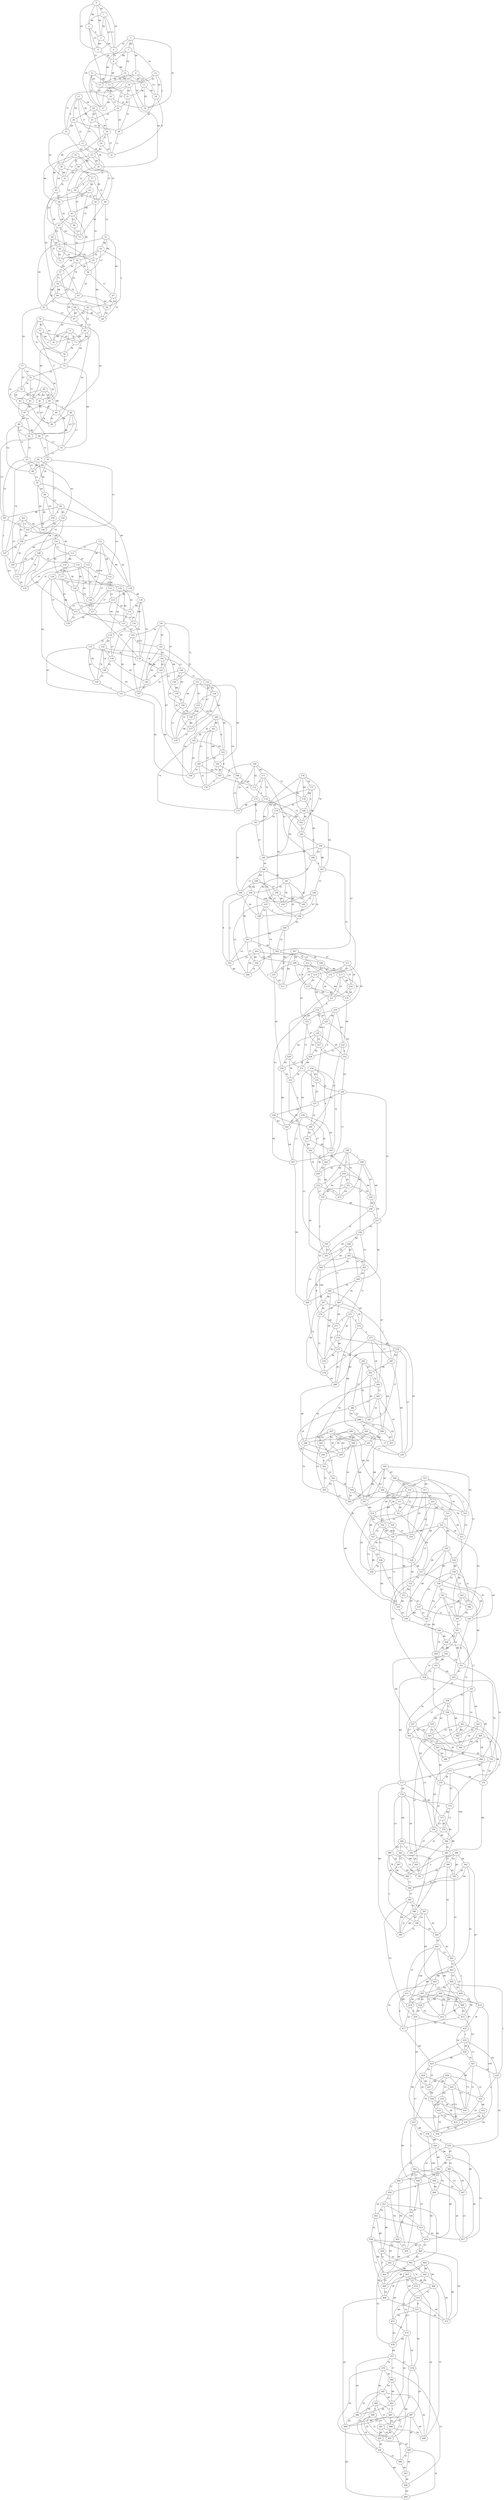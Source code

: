 graph abstract {
  0 [label="0"];
  1 [label="1"];
  2 [label="2"];
  3 [label="3"];
  4 [label="4"];
  5 [label="5"];
  6 [label="6"];
  7 [label="7"];
  8 [label="8"];
  9 [label="9"];
  10 [label="10"];
  11 [label="11"];
  12 [label="12"];
  13 [label="13"];
  14 [label="14"];
  15 [label="15"];
  16 [label="16"];
  17 [label="17"];
  18 [label="18"];
  19 [label="19"];
  20 [label="20"];
  21 [label="21"];
  22 [label="22"];
  23 [label="23"];
  24 [label="24"];
  25 [label="25"];
  26 [label="26"];
  27 [label="27"];
  28 [label="28"];
  29 [label="29"];
  30 [label="30"];
  31 [label="31"];
  32 [label="32"];
  33 [label="33"];
  34 [label="34"];
  35 [label="35"];
  36 [label="36"];
  37 [label="37"];
  38 [label="38"];
  39 [label="39"];
  40 [label="40"];
  41 [label="41"];
  42 [label="42"];
  43 [label="43"];
  44 [label="44"];
  45 [label="45"];
  46 [label="46"];
  47 [label="47"];
  48 [label="48"];
  49 [label="49"];
  50 [label="50"];
  51 [label="51"];
  52 [label="52"];
  53 [label="53"];
  54 [label="54"];
  55 [label="55"];
  56 [label="56"];
  57 [label="57"];
  58 [label="58"];
  59 [label="59"];
  60 [label="60"];
  61 [label="61"];
  62 [label="62"];
  63 [label="63"];
  64 [label="64"];
  65 [label="65"];
  66 [label="66"];
  67 [label="67"];
  68 [label="68"];
  69 [label="69"];
  70 [label="70"];
  71 [label="71"];
  72 [label="72"];
  73 [label="73"];
  74 [label="74"];
  75 [label="75"];
  76 [label="76"];
  77 [label="77"];
  78 [label="78"];
  79 [label="79"];
  80 [label="80"];
  81 [label="81"];
  82 [label="82"];
  83 [label="83"];
  84 [label="84"];
  85 [label="85"];
  86 [label="86"];
  87 [label="87"];
  88 [label="88"];
  89 [label="89"];
  90 [label="90"];
  91 [label="91"];
  92 [label="92"];
  93 [label="93"];
  94 [label="94"];
  95 [label="95"];
  96 [label="96"];
  97 [label="97"];
  98 [label="98"];
  99 [label="99"];
  100 [label="100"];
  101 [label="101"];
  102 [label="102"];
  103 [label="103"];
  104 [label="104"];
  105 [label="105"];
  106 [label="106"];
  107 [label="107"];
  108 [label="108"];
  109 [label="109"];
  110 [label="110"];
  111 [label="111"];
  112 [label="112"];
  113 [label="113"];
  114 [label="114"];
  115 [label="115"];
  116 [label="116"];
  117 [label="117"];
  118 [label="118"];
  119 [label="119"];
  120 [label="120"];
  121 [label="121"];
  122 [label="122"];
  123 [label="123"];
  124 [label="124"];
  125 [label="125"];
  126 [label="126"];
  127 [label="127"];
  128 [label="128"];
  129 [label="129"];
  130 [label="130"];
  131 [label="131"];
  132 [label="132"];
  133 [label="133"];
  134 [label="134"];
  135 [label="135"];
  136 [label="136"];
  137 [label="137"];
  138 [label="138"];
  139 [label="139"];
  140 [label="140"];
  141 [label="141"];
  142 [label="142"];
  143 [label="143"];
  144 [label="144"];
  145 [label="145"];
  146 [label="146"];
  147 [label="147"];
  148 [label="148"];
  149 [label="149"];
  150 [label="150"];
  151 [label="151"];
  152 [label="152"];
  153 [label="153"];
  154 [label="154"];
  155 [label="155"];
  156 [label="156"];
  157 [label="157"];
  158 [label="158"];
  159 [label="159"];
  160 [label="160"];
  161 [label="161"];
  162 [label="162"];
  163 [label="163"];
  164 [label="164"];
  165 [label="165"];
  166 [label="166"];
  167 [label="167"];
  168 [label="168"];
  169 [label="169"];
  170 [label="170"];
  171 [label="171"];
  172 [label="172"];
  173 [label="173"];
  174 [label="174"];
  175 [label="175"];
  176 [label="176"];
  177 [label="177"];
  178 [label="178"];
  179 [label="179"];
  180 [label="180"];
  181 [label="181"];
  182 [label="182"];
  183 [label="183"];
  184 [label="184"];
  185 [label="185"];
  186 [label="186"];
  187 [label="187"];
  188 [label="188"];
  189 [label="189"];
  190 [label="190"];
  191 [label="191"];
  192 [label="192"];
  193 [label="193"];
  194 [label="194"];
  195 [label="195"];
  196 [label="196"];
  197 [label="197"];
  198 [label="198"];
  199 [label="199"];
  200 [label="200"];
  201 [label="201"];
  202 [label="202"];
  203 [label="203"];
  204 [label="204"];
  205 [label="205"];
  206 [label="206"];
  207 [label="207"];
  208 [label="208"];
  209 [label="209"];
  210 [label="210"];
  211 [label="211"];
  212 [label="212"];
  213 [label="213"];
  214 [label="214"];
  215 [label="215"];
  216 [label="216"];
  217 [label="217"];
  218 [label="218"];
  219 [label="219"];
  220 [label="220"];
  221 [label="221"];
  222 [label="222"];
  223 [label="223"];
  224 [label="224"];
  225 [label="225"];
  226 [label="226"];
  227 [label="227"];
  228 [label="228"];
  229 [label="229"];
  230 [label="230"];
  231 [label="231"];
  232 [label="232"];
  233 [label="233"];
  234 [label="234"];
  235 [label="235"];
  236 [label="236"];
  237 [label="237"];
  238 [label="238"];
  239 [label="239"];
  240 [label="240"];
  241 [label="241"];
  242 [label="242"];
  243 [label="243"];
  244 [label="244"];
  245 [label="245"];
  246 [label="246"];
  247 [label="247"];
  248 [label="248"];
  249 [label="249"];
  250 [label="250"];
  251 [label="251"];
  252 [label="252"];
  253 [label="253"];
  254 [label="254"];
  255 [label="255"];
  256 [label="256"];
  257 [label="257"];
  258 [label="258"];
  259 [label="259"];
  260 [label="260"];
  261 [label="261"];
  262 [label="262"];
  263 [label="263"];
  264 [label="264"];
  265 [label="265"];
  266 [label="266"];
  267 [label="267"];
  268 [label="268"];
  269 [label="269"];
  270 [label="270"];
  271 [label="271"];
  272 [label="272"];
  273 [label="273"];
  274 [label="274"];
  275 [label="275"];
  276 [label="276"];
  277 [label="277"];
  278 [label="278"];
  279 [label="279"];
  280 [label="280"];
  281 [label="281"];
  282 [label="282"];
  283 [label="283"];
  284 [label="284"];
  285 [label="285"];
  286 [label="286"];
  287 [label="287"];
  288 [label="288"];
  289 [label="289"];
  290 [label="290"];
  291 [label="291"];
  292 [label="292"];
  293 [label="293"];
  294 [label="294"];
  295 [label="295"];
  296 [label="296"];
  297 [label="297"];
  298 [label="298"];
  299 [label="299"];
  300 [label="300"];
  301 [label="301"];
  302 [label="302"];
  303 [label="303"];
  304 [label="304"];
  305 [label="305"];
  306 [label="306"];
  307 [label="307"];
  308 [label="308"];
  309 [label="309"];
  310 [label="310"];
  311 [label="311"];
  312 [label="312"];
  313 [label="313"];
  314 [label="314"];
  315 [label="315"];
  316 [label="316"];
  317 [label="317"];
  318 [label="318"];
  319 [label="319"];
  320 [label="320"];
  321 [label="321"];
  322 [label="322"];
  323 [label="323"];
  324 [label="324"];
  325 [label="325"];
  326 [label="326"];
  327 [label="327"];
  328 [label="328"];
  329 [label="329"];
  330 [label="330"];
  331 [label="331"];
  332 [label="332"];
  333 [label="333"];
  334 [label="334"];
  335 [label="335"];
  336 [label="336"];
  337 [label="337"];
  338 [label="338"];
  339 [label="339"];
  340 [label="340"];
  341 [label="341"];
  342 [label="342"];
  343 [label="343"];
  344 [label="344"];
  345 [label="345"];
  346 [label="346"];
  347 [label="347"];
  348 [label="348"];
  349 [label="349"];
  350 [label="350"];
  351 [label="351"];
  352 [label="352"];
  353 [label="353"];
  354 [label="354"];
  355 [label="355"];
  356 [label="356"];
  357 [label="357"];
  358 [label="358"];
  359 [label="359"];
  360 [label="360"];
  361 [label="361"];
  362 [label="362"];
  363 [label="363"];
  364 [label="364"];
  365 [label="365"];
  366 [label="366"];
  367 [label="367"];
  368 [label="368"];
  369 [label="369"];
  370 [label="370"];
  371 [label="371"];
  372 [label="372"];
  373 [label="373"];
  374 [label="374"];
  375 [label="375"];
  376 [label="376"];
  377 [label="377"];
  378 [label="378"];
  379 [label="379"];
  380 [label="380"];
  381 [label="381"];
  382 [label="382"];
  383 [label="383"];
  384 [label="384"];
  385 [label="385"];
  386 [label="386"];
  387 [label="387"];
  388 [label="388"];
  389 [label="389"];
  390 [label="390"];
  391 [label="391"];
  392 [label="392"];
  393 [label="393"];
  394 [label="394"];
  395 [label="395"];
  396 [label="396"];
  397 [label="397"];
  398 [label="398"];
  399 [label="399"];
  400 [label="400"];
  401 [label="401"];
  402 [label="402"];
  403 [label="403"];
  404 [label="404"];
  405 [label="405"];
  406 [label="406"];
  407 [label="407"];
  408 [label="408"];
  409 [label="409"];
  410 [label="410"];
  411 [label="411"];
  412 [label="412"];
  413 [label="413"];
  414 [label="414"];
  415 [label="415"];
  416 [label="416"];
  417 [label="417"];
  418 [label="418"];
  419 [label="419"];
  420 [label="420"];
  421 [label="421"];
  422 [label="422"];
  423 [label="423"];
  424 [label="424"];
  425 [label="425"];
  426 [label="426"];
  427 [label="427"];
  428 [label="428"];
  429 [label="429"];
  430 [label="430"];
  431 [label="431"];
  432 [label="432"];
  433 [label="433"];
  434 [label="434"];
  435 [label="435"];
  436 [label="436"];
  437 [label="437"];
  438 [label="438"];
  439 [label="439"];
  440 [label="440"];
  441 [label="441"];
  442 [label="442"];
  443 [label="443"];
  444 [label="444"];
  445 [label="445"];
  446 [label="446"];
  447 [label="447"];
  448 [label="448"];
  449 [label="449"];
  450 [label="450"];
  451 [label="451"];
  452 [label="452"];
  453 [label="453"];
  454 [label="454"];
  455 [label="455"];
  456 [label="456"];
  457 [label="457"];
  458 [label="458"];
  459 [label="459"];
  460 [label="460"];
  461 [label="461"];
  462 [label="462"];
  463 [label="463"];
  464 [label="464"];
  465 [label="465"];
  466 [label="466"];
  467 [label="467"];
  468 [label="468"];
  469 [label="469"];
  470 [label="470"];
  471 [label="471"];
  472 [label="472"];
  473 [label="473"];
  474 [label="474"];
  475 [label="475"];
  476 [label="476"];
  477 [label="477"];
  478 [label="478"];
  479 [label="479"];
  480 [label="480"];
  481 [label="481"];
  482 [label="482"];
  483 [label="483"];
  484 [label="484"];
  485 [label="485"];
  486 [label="486"];
  487 [label="487"];
  488 [label="488"];
  489 [label="489"];
  490 [label="490"];
  491 [label="491"];
  492 [label="492"];
  493 [label="493"];
  494 [label="494"];
  495 [label="495"];
  496 [label="496"];
  497 [label="497"];
  498 [label="498"];
  499 [label="499"];
  0 -- 4 [label="29"];
  0 -- 1 [label="65"];
  0 -- 2 [label="88"];
  0 -- 6 [label="20"];
  0 -- 3 [label="64"];
  1 -- 2 [label="46"];
  1 -- 3 [label="82"];
  1 -- 4 [label="22"];
  1 -- 6 [label="11"];
  2 -- 14 [label="33"];
  2 -- 3 [label="4"];
  2 -- 4 [label="33"];
  3 -- 4 [label="99"];
  3 -- 6 [label="46"];
  4 -- 8 [label="29"];
  5 -- 6 [label="10"];
  5 -- 17 [label="59"];
  5 -- 7 [label="84"];
  5 -- 9 [label="56"];
  5 -- 19 [label="76"];
  6 -- 8 [label="53"];
  7 -- 14 [label="48"];
  7 -- 15 [label="24"];
  7 -- 8 [label="89"];
  7 -- 10 [label="92"];
  8 -- 10 [label="80"];
  8 -- 12 [label="96"];
  9 -- 18 [label="53"];
  9 -- 17 [label="45"];
  9 -- 14 [label="64"];
  9 -- 13 [label="33"];
  10 -- 13 [label="89"];
  10 -- 14 [label="68"];
  10 -- 12 [label="39"];
  11 -- 12 [label="66"];
  11 -- 16 [label="1"];
  11 -- 19 [label="91"];
  11 -- 17 [label="79"];
  11 -- 14 [label="20"];
  12 -- 21 [label="73"];
  12 -- 16 [label="82"];
  13 -- 19 [label="93"];
  13 -- 18 [label="85"];
  13 -- 21 [label="38"];
  15 -- 19 [label="2"];
  15 -- 20 [label="61"];
  15 -- 18 [label="50"];
  15 -- 17 [label="64"];
  16 -- 22 [label="57"];
  16 -- 17 [label="28"];
  16 -- 19 [label="23"];
  18 -- 28 [label="44"];
  18 -- 32 [label="8"];
  20 -- 22 [label="67"];
  20 -- 21 [label="62"];
  20 -- 34 [label="42"];
  20 -- 31 [label="73"];
  21 -- 28 [label="51"];
  21 -- 22 [label="47"];
  22 -- 25 [label="22"];
  22 -- 28 [label="38"];
  23 -- 31 [label="8"];
  23 -- 30 [label="17"];
  23 -- 24 [label="34"];
  23 -- 25 [label="42"];
  23 -- 26 [label="58"];
  24 -- 30 [label="6"];
  24 -- 25 [label="29"];
  24 -- 29 [label="77"];
  24 -- 26 [label="90"];
  25 -- 27 [label="53"];
  25 -- 29 [label="39"];
  26 -- 27 [label="22"];
  26 -- 31 [label="28"];
  26 -- 28 [label="73"];
  27 -- 32 [label="81"];
  27 -- 39 [label="96"];
  27 -- 34 [label="26"];
  28 -- 32 [label="13"];
  29 -- 32 [label="57"];
  29 -- 39 [label="13"];
  29 -- 30 [label="2"];
  30 -- 32 [label="24"];
  30 -- 33 [label="81"];
  31 -- 34 [label="62"];
  31 -- 41 [label="42"];
  33 -- 34 [label="94"];
  33 -- 36 [label="88"];
  33 -- 41 [label="53"];
  33 -- 38 [label="19"];
  34 -- 38 [label="25"];
  35 -- 44 [label="37"];
  35 -- 36 [label="9"];
  35 -- 46 [label="96"];
  35 -- 43 [label="86"];
  35 -- 40 [label="37"];
  36 -- 41 [label="89"];
  36 -- 45 [label="18"];
  36 -- 37 [label="16"];
  37 -- 42 [label="40"];
  37 -- 38 [label="4"];
  37 -- 40 [label="23"];
  37 -- 48 [label="97"];
  38 -- 60 [label="95"];
  38 -- 40 [label="41"];
  39 -- 43 [label="34"];
  39 -- 41 [label="98"];
  39 -- 44 [label="85"];
  40 -- 53 [label="72"];
  40 -- 51 [label="30"];
  41 -- 43 [label="52"];
  42 -- 46 [label="83"];
  42 -- 50 [label="28"];
  42 -- 44 [label="27"];
  42 -- 51 [label="33"];
  43 -- 47 [label="25"];
  43 -- 46 [label="87"];
  44 -- 55 [label="52"];
  44 -- 45 [label="48"];
  45 -- 47 [label="5"];
  45 -- 52 [label="38"];
  45 -- 48 [label="93"];
  46 -- 48 [label="62"];
  46 -- 51 [label="58"];
  47 -- 49 [label="52"];
  47 -- 52 [label="13"];
  47 -- 51 [label="62"];
  48 -- 51 [label="14"];
  48 -- 52 [label="78"];
  49 -- 58 [label="56"];
  49 -- 50 [label="89"];
  49 -- 52 [label="31"];
  49 -- 61 [label="50"];
  50 -- 52 [label="63"];
  50 -- 56 [label="10"];
  50 -- 55 [label="31"];
  53 -- 63 [label="65"];
  53 -- 62 [label="49"];
  53 -- 54 [label="88"];
  53 -- 55 [label="84"];
  54 -- 64 [label="5"];
  54 -- 56 [label="22"];
  54 -- 57 [label="64"];
  54 -- 58 [label="13"];
  55 -- 59 [label="74"];
  55 -- 68 [label="90"];
  56 -- 58 [label="99"];
  56 -- 60 [label="23"];
  56 -- 57 [label="56"];
  57 -- 65 [label="58"];
  57 -- 59 [label="77"];
  57 -- 66 [label="24"];
  58 -- 61 [label="18"];
  58 -- 63 [label="57"];
  59 -- 60 [label="88"];
  59 -- 62 [label="92"];
  59 -- 61 [label="70"];
  60 -- 62 [label="13"];
  60 -- 64 [label="5"];
  61 -- 64 [label="49"];
  61 -- 67 [label="99"];
  62 -- 77 [label="20"];
  62 -- 67 [label="57"];
  63 -- 68 [label="23"];
  63 -- 64 [label="16"];
  63 -- 65 [label="92"];
  64 -- 68 [label="50"];
  65 -- 69 [label="31"];
  65 -- 67 [label="63"];
  65 -- 68 [label="17"];
  66 -- 68 [label="90"];
  66 -- 67 [label="85"];
  66 -- 73 [label="75"];
  66 -- 76 [label="43"];
  67 -- 69 [label="50"];
  69 -- 88 [label="54"];
  69 -- 73 [label="84"];
  69 -- 76 [label="90"];
  70 -- 71 [label="91"];
  70 -- 84 [label="29"];
  70 -- 74 [label="4"];
  70 -- 75 [label="76"];
  70 -- 76 [label="65"];
  71 -- 73 [label="45"];
  71 -- 85 [label="17"];
  71 -- 74 [label="4"];
  71 -- 76 [label="48"];
  72 -- 75 [label="92"];
  72 -- 76 [label="90"];
  72 -- 82 [label="64"];
  72 -- 73 [label="8"];
  72 -- 74 [label="21"];
  73 -- 74 [label="76"];
  74 -- 75 [label="17"];
  75 -- 78 [label="32"];
  75 -- 91 [label="84"];
  77 -- 81 [label="56"];
  77 -- 79 [label="67"];
  77 -- 87 [label="32"];
  77 -- 78 [label="79"];
  78 -- 82 [label="77"];
  78 -- 79 [label="78"];
  78 -- 81 [label="42"];
  79 -- 82 [label="28"];
  79 -- 83 [label="7"];
  79 -- 81 [label="74"];
  80 -- 85 [label="48"];
  80 -- 83 [label="40"];
  80 -- 82 [label="55"];
  80 -- 81 [label="65"];
  80 -- 84 [label="88"];
  81 -- 88 [label="67"];
  82 -- 87 [label="58"];
  83 -- 88 [label="55"];
  83 -- 92 [label="51"];
  83 -- 84 [label="67"];
  84 -- 91 [label="50"];
  84 -- 88 [label="81"];
  85 -- 92 [label="34"];
  85 -- 87 [label="61"];
  85 -- 86 [label="5"];
  86 -- 91 [label="17"];
  86 -- 88 [label="94"];
  86 -- 90 [label="77"];
  86 -- 92 [label="43"];
  87 -- 95 [label="27"];
  87 -- 89 [label="89"];
  89 -- 90 [label="46"];
  89 -- 96 [label="52"];
  89 -- 93 [label="12"];
  89 -- 92 [label="15"];
  90 -- 91 [label="13"];
  90 -- 101 [label="75"];
  90 -- 95 [label="8"];
  91 -- 94 [label="77"];
  92 -- 93 [label="55"];
  93 -- 102 [label="43"];
  93 -- 96 [label="15"];
  93 -- 101 [label="53"];
  94 -- 96 [label="87"];
  94 -- 98 [label="94"];
  94 -- 107 [label="79"];
  94 -- 100 [label="71"];
  95 -- 97 [label="18"];
  95 -- 96 [label="42"];
  95 -- 104 [label="12"];
  96 -- 97 [label="13"];
  97 -- 98 [label="83"];
  97 -- 118 [label="99"];
  97 -- 104 [label="80"];
  98 -- 100 [label="83"];
  98 -- 104 [label="28"];
  98 -- 99 [label="23"];
  99 -- 100 [label="4"];
  99 -- 102 [label="85"];
  99 -- 101 [label="96"];
  99 -- 121 [label="14"];
  100 -- 108 [label="54"];
  100 -- 105 [label="54"];
  101 -- 107 [label="2"];
  101 -- 105 [label="52"];
  102 -- 111 [label="66"];
  102 -- 106 [label="57"];
  102 -- 104 [label="81"];
  103 -- 104 [label="65"];
  103 -- 114 [label="49"];
  103 -- 105 [label="73"];
  103 -- 106 [label="42"];
  103 -- 109 [label="13"];
  105 -- 106 [label="96"];
  105 -- 110 [label="68"];
  106 -- 109 [label="38"];
  106 -- 107 [label="80"];
  107 -- 116 [label="63"];
  107 -- 109 [label="1"];
  108 -- 111 [label="79"];
  108 -- 116 [label="3"];
  108 -- 119 [label="19"];
  108 -- 109 [label="59"];
  109 -- 111 [label="77"];
  110 -- 118 [label="60"];
  110 -- 111 [label="42"];
  110 -- 117 [label="91"];
  110 -- 113 [label="11"];
  111 -- 116 [label="91"];
  112 -- 121 [label="28"];
  112 -- 126 [label="74"];
  112 -- 115 [label="96"];
  112 -- 118 [label="44"];
  112 -- 113 [label="37"];
  113 -- 125 [label="93"];
  113 -- 115 [label="97"];
  113 -- 114 [label="88"];
  114 -- 117 [label="81"];
  114 -- 116 [label="91"];
  114 -- 120 [label="38"];
  115 -- 126 [label="31"];
  115 -- 116 [label="47"];
  115 -- 121 [label="100"];
  117 -- 129 [label="96"];
  117 -- 118 [label="78"];
  117 -- 120 [label="61"];
  118 -- 123 [label="29"];
  119 -- 120 [label="86"];
  119 -- 127 [label="61"];
  119 -- 128 [label="68"];
  119 -- 124 [label="95"];
  120 -- 133 [label="11"];
  120 -- 126 [label="70"];
  121 -- 122 [label="56"];
  121 -- 126 [label="37"];
  122 -- 129 [label="10"];
  122 -- 127 [label="37"];
  122 -- 123 [label="21"];
  122 -- 133 [label="62"];
  123 -- 125 [label="59"];
  123 -- 133 [label="94"];
  123 -- 131 [label="42"];
  124 -- 128 [label="94"];
  124 -- 129 [label="97"];
  124 -- 125 [label="25"];
  124 -- 140 [label="62"];
  125 -- 129 [label="53"];
  125 -- 132 [label="9"];
  126 -- 127 [label="11"];
  127 -- 129 [label="50"];
  127 -- 139 [label="50"];
  128 -- 131 [label="41"];
  128 -- 130 [label="46"];
  128 -- 134 [label="28"];
  130 -- 139 [label="74"];
  130 -- 131 [label="84"];
  130 -- 132 [label="84"];
  130 -- 136 [label="24"];
  131 -- 132 [label="19"];
  131 -- 133 [label="5"];
  132 -- 134 [label="21"];
  132 -- 139 [label="71"];
  133 -- 142 [label="67"];
  134 -- 136 [label="27"];
  134 -- 137 [label="52"];
  134 -- 135 [label="65"];
  135 -- 140 [label="74"];
  135 -- 136 [label="71"];
  135 -- 149 [label="48"];
  135 -- 138 [label="14"];
  136 -- 146 [label="45"];
  136 -- 138 [label="91"];
  137 -- 139 [label="78"];
  137 -- 138 [label="54"];
  137 -- 151 [label="67"];
  137 -- 140 [label="43"];
  138 -- 140 [label="13"];
  138 -- 147 [label="59"];
  139 -- 145 [label="86"];
  140 -- 151 [label="1"];
  141 -- 142 [label="34"];
  141 -- 147 [label="18"];
  141 -- 145 [label="37"];
  141 -- 149 [label="71"];
  141 -- 143 [label="97"];
  142 -- 143 [label="81"];
  142 -- 147 [label="66"];
  142 -- 151 [label="58"];
  143 -- 146 [label="90"];
  143 -- 152 [label="73"];
  143 -- 144 [label="54"];
  144 -- 145 [label="92"];
  144 -- 146 [label="60"];
  144 -- 148 [label="23"];
  144 -- 150 [label="23"];
  145 -- 159 [label="87"];
  145 -- 146 [label="86"];
  146 -- 147 [label="47"];
  147 -- 166 [label="60"];
  148 -- 151 [label="25"];
  148 -- 150 [label="62"];
  148 -- 152 [label="71"];
  148 -- 149 [label="61"];
  149 -- 150 [label="88"];
  149 -- 158 [label="67"];
  150 -- 158 [label="42"];
  150 -- 156 [label="18"];
  151 -- 166 [label="62"];
  152 -- 157 [label="95"];
  152 -- 156 [label="47"];
  152 -- 154 [label="93"];
  153 -- 164 [label="49"];
  153 -- 154 [label="32"];
  153 -- 158 [label="64"];
  153 -- 159 [label="18"];
  153 -- 155 [label="47"];
  154 -- 163 [label="92"];
  154 -- 155 [label="5"];
  154 -- 157 [label="59"];
  155 -- 160 [label="35"];
  155 -- 156 [label="100"];
  155 -- 157 [label="11"];
  156 -- 159 [label="88"];
  156 -- 157 [label="86"];
  157 -- 159 [label="57"];
  158 -- 159 [label="13"];
  158 -- 170 [label="16"];
  160 -- 162 [label="42"];
  160 -- 163 [label="8"];
  160 -- 168 [label="18"];
  160 -- 161 [label="80"];
  161 -- 165 [label="53"];
  161 -- 162 [label="38"];
  161 -- 164 [label="100"];
  161 -- 170 [label="37"];
  162 -- 166 [label="32"];
  162 -- 175 [label="74"];
  162 -- 163 [label="42"];
  163 -- 167 [label="8"];
  163 -- 165 [label="61"];
  164 -- 168 [label="2"];
  164 -- 167 [label="40"];
  164 -- 166 [label="35"];
  165 -- 167 [label="26"];
  165 -- 170 [label="32"];
  165 -- 166 [label="74"];
  167 -- 170 [label="5"];
  167 -- 172 [label="25"];
  168 -- 172 [label="20"];
  168 -- 175 [label="15"];
  168 -- 173 [label="34"];
  169 -- 172 [label="42"];
  169 -- 171 [label="66"];
  169 -- 178 [label="73"];
  169 -- 175 [label="18"];
  169 -- 170 [label="59"];
  171 -- 172 [label="2"];
  171 -- 174 [label="75"];
  171 -- 173 [label="5"];
  171 -- 186 [label="43"];
  172 -- 174 [label="9"];
  173 -- 175 [label="68"];
  173 -- 182 [label="33"];
  173 -- 181 [label="3"];
  174 -- 183 [label="17"];
  174 -- 175 [label="40"];
  174 -- 179 [label="64"];
  176 -- 178 [label="94"];
  176 -- 180 [label="49"];
  176 -- 185 [label="69"];
  176 -- 182 [label="78"];
  176 -- 177 [label="59"];
  177 -- 178 [label="89"];
  177 -- 180 [label="4"];
  177 -- 183 [label="96"];
  177 -- 181 [label="94"];
  178 -- 186 [label="81"];
  178 -- 179 [label="10"];
  179 -- 181 [label="10"];
  179 -- 182 [label="48"];
  179 -- 190 [label="82"];
  180 -- 185 [label="50"];
  180 -- 187 [label="50"];
  180 -- 182 [label="82"];
  181 -- 185 [label="47"];
  181 -- 196 [label="94"];
  182 -- 183 [label="12"];
  183 -- 184 [label="71"];
  183 -- 193 [label="77"];
  184 -- 202 [label="67"];
  184 -- 185 [label="91"];
  184 -- 186 [label="24"];
  184 -- 187 [label="88"];
  185 -- 188 [label="30"];
  186 -- 187 [label="9"];
  186 -- 198 [label="62"];
  187 -- 192 [label="22"];
  187 -- 216 [label="70"];
  188 -- 193 [label="21"];
  188 -- 189 [label="60"];
  188 -- 191 [label="65"];
  188 -- 196 [label="11"];
  189 -- 190 [label="47"];
  189 -- 196 [label="49"];
  189 -- 199 [label="37"];
  189 -- 194 [label="65"];
  190 -- 195 [label="48"];
  190 -- 193 [label="88"];
  190 -- 197 [label="84"];
  191 -- 194 [label="61"];
  191 -- 200 [label="25"];
  191 -- 193 [label="30"];
  191 -- 195 [label="43"];
  192 -- 198 [label="97"];
  192 -- 199 [label="52"];
  192 -- 195 [label="6"];
  192 -- 193 [label="16"];
  194 -- 205 [label="2"];
  194 -- 195 [label="100"];
  194 -- 201 [label="66"];
  195 -- 199 [label="17"];
  196 -- 205 [label="9"];
  196 -- 198 [label="39"];
  197 -- 210 [label="74"];
  197 -- 199 [label="2"];
  197 -- 206 [label="23"];
  197 -- 198 [label="74"];
  198 -- 206 [label="12"];
  199 -- 200 [label="26"];
  200 -- 202 [label="53"];
  200 -- 201 [label="59"];
  200 -- 211 [label="90"];
  201 -- 205 [label="14"];
  201 -- 204 [label="37"];
  201 -- 202 [label="48"];
  202 -- 212 [label="33"];
  202 -- 204 [label="95"];
  203 -- 204 [label="49"];
  203 -- 206 [label="64"];
  203 -- 205 [label="22"];
  203 -- 209 [label="91"];
  203 -- 208 [label="75"];
  204 -- 211 [label="2"];
  204 -- 206 [label="74"];
  205 -- 206 [label="96"];
  207 -- 208 [label="66"];
  207 -- 209 [label="50"];
  207 -- 210 [label="93"];
  207 -- 211 [label="99"];
  207 -- 213 [label="87"];
  208 -- 211 [label="18"];
  208 -- 217 [label="98"];
  208 -- 216 [label="21"];
  209 -- 210 [label="21"];
  209 -- 215 [label="21"];
  209 -- 218 [label="57"];
  210 -- 230 [label="42"];
  210 -- 211 [label="59"];
  212 -- 214 [label="47"];
  212 -- 216 [label="53"];
  212 -- 215 [label="8"];
  212 -- 225 [label="39"];
  213 -- 214 [label="17"];
  213 -- 216 [label="97"];
  213 -- 218 [label="36"];
  213 -- 220 [label="87"];
  214 -- 219 [label="68"];
  214 -- 223 [label="41"];
  214 -- 215 [label="97"];
  215 -- 221 [label="99"];
  215 -- 219 [label="54"];
  216 -- 221 [label="16"];
  217 -- 219 [label="57"];
  217 -- 229 [label="12"];
  217 -- 218 [label="88"];
  217 -- 221 [label="21"];
  218 -- 219 [label="59"];
  218 -- 221 [label="85"];
  219 -- 224 [label="46"];
  220 -- 224 [label="29"];
  220 -- 225 [label="96"];
  220 -- 235 [label="9"];
  220 -- 223 [label="72"];
  221 -- 222 [label="9"];
  222 -- 223 [label="28"];
  222 -- 238 [label="33"];
  222 -- 227 [label="13"];
  222 -- 225 [label="97"];
  223 -- 227 [label="97"];
  223 -- 231 [label="72"];
  224 -- 232 [label="6"];
  224 -- 228 [label="13"];
  224 -- 240 [label="57"];
  225 -- 232 [label="63"];
  225 -- 226 [label="39"];
  226 -- 229 [label="96"];
  226 -- 227 [label="19"];
  226 -- 228 [label="44"];
  226 -- 232 [label="49"];
  227 -- 232 [label="71"];
  227 -- 228 [label="92"];
  228 -- 230 [label="42"];
  228 -- 231 [label="68"];
  229 -- 230 [label="82"];
  229 -- 231 [label="27"];
  229 -- 233 [label="76"];
  230 -- 243 [label="86"];
  230 -- 233 [label="81"];
  231 -- 235 [label="1"];
  231 -- 233 [label="50"];
  232 -- 236 [label="63"];
  233 -- 239 [label="4"];
  233 -- 242 [label="61"];
  234 -- 243 [label="59"];
  234 -- 245 [label="75"];
  234 -- 235 [label="83"];
  234 -- 237 [label="88"];
  234 -- 241 [label="6"];
  235 -- 236 [label="91"];
  235 -- 237 [label="27"];
  236 -- 237 [label="62"];
  236 -- 244 [label="73"];
  236 -- 257 [label="22"];
  237 -- 238 [label="62"];
  237 -- 240 [label="32"];
  238 -- 243 [label="83"];
  238 -- 247 [label="46"];
  238 -- 240 [label="33"];
  239 -- 243 [label="53"];
  239 -- 245 [label="63"];
  239 -- 244 [label="41"];
  239 -- 247 [label="11"];
  240 -- 241 [label="44"];
  240 -- 242 [label="27"];
  241 -- 245 [label="28"];
  241 -- 242 [label="96"];
  241 -- 259 [label="12"];
  242 -- 249 [label="24"];
  242 -- 244 [label="47"];
  243 -- 247 [label="64"];
  244 -- 253 [label="82"];
  244 -- 249 [label="58"];
  245 -- 249 [label="96"];
  245 -- 258 [label="37"];
  246 -- 252 [label="60"];
  246 -- 251 [label="76"];
  246 -- 248 [label="7"];
  246 -- 250 [label="1"];
  246 -- 247 [label="96"];
  247 -- 268 [label="59"];
  248 -- 256 [label="40"];
  248 -- 249 [label="42"];
  248 -- 253 [label="18"];
  248 -- 254 [label="87"];
  249 -- 252 [label="15"];
  250 -- 255 [label="94"];
  250 -- 253 [label="37"];
  250 -- 254 [label="86"];
  250 -- 251 [label="67"];
  251 -- 253 [label="16"];
  251 -- 255 [label="85"];
  251 -- 254 [label="19"];
  252 -- 263 [label="85"];
  252 -- 253 [label="5"];
  252 -- 255 [label="12"];
  254 -- 256 [label="28"];
  254 -- 257 [label="24"];
  255 -- 256 [label="89"];
  255 -- 263 [label="2"];
  256 -- 259 [label="8"];
  256 -- 257 [label="7"];
  257 -- 258 [label="62"];
  257 -- 265 [label="85"];
  258 -- 260 [label="49"];
  258 -- 262 [label="33"];
  258 -- 263 [label="85"];
  259 -- 269 [label="77"];
  259 -- 263 [label="22"];
  259 -- 264 [label="44"];
  260 -- 261 [label="82"];
  260 -- 263 [label="10"];
  260 -- 265 [label="71"];
  260 -- 264 [label="49"];
  261 -- 284 [label="47"];
  261 -- 262 [label="82"];
  261 -- 264 [label="91"];
  261 -- 268 [label="21"];
  262 -- 265 [label="26"];
  262 -- 271 [label="71"];
  262 -- 268 [label="68"];
  264 -- 267 [label="100"];
  264 -- 270 [label="9"];
  265 -- 266 [label="18"];
  265 -- 269 [label="45"];
  266 -- 267 [label="40"];
  266 -- 268 [label="25"];
  266 -- 276 [label="60"];
  266 -- 272 [label="85"];
  267 -- 272 [label="18"];
  267 -- 278 [label="86"];
  267 -- 270 [label="95"];
  268 -- 276 [label="75"];
  269 -- 270 [label="47"];
  269 -- 273 [label="48"];
  269 -- 281 [label="1"];
  270 -- 273 [label="64"];
  270 -- 278 [label="71"];
  271 -- 292 [label="96"];
  271 -- 272 [label="2"];
  271 -- 274 [label="39"];
  271 -- 273 [label="2"];
  272 -- 280 [label="52"];
  272 -- 277 [label="1"];
  273 -- 274 [label="73"];
  273 -- 275 [label="97"];
  274 -- 276 [label="83"];
  274 -- 295 [label="65"];
  274 -- 275 [label="68"];
  275 -- 280 [label="43"];
  275 -- 282 [label="29"];
  275 -- 276 [label="44"];
  276 -- 278 [label="2"];
  277 -- 278 [label="91"];
  277 -- 281 [label="17"];
  277 -- 284 [label="24"];
  277 -- 279 [label="99"];
  278 -- 280 [label="19"];
  279 -- 280 [label="92"];
  279 -- 287 [label="37"];
  279 -- 281 [label="83"];
  279 -- 295 [label="21"];
  280 -- 296 [label="38"];
  281 -- 295 [label="60"];
  281 -- 283 [label="99"];
  282 -- 287 [label="81"];
  282 -- 289 [label="64"];
  282 -- 283 [label="63"];
  282 -- 286 [label="77"];
  283 -- 284 [label="70"];
  283 -- 300 [label="93"];
  283 -- 287 [label="40"];
  284 -- 285 [label="12"];
  284 -- 296 [label="93"];
  285 -- 286 [label="77"];
  285 -- 287 [label="16"];
  285 -- 291 [label="97"];
  285 -- 289 [label="4"];
  286 -- 287 [label="23"];
  286 -- 288 [label="79"];
  286 -- 294 [label="16"];
  288 -- 289 [label="73"];
  288 -- 291 [label="42"];
  288 -- 293 [label="97"];
  288 -- 294 [label="92"];
  289 -- 291 [label="93"];
  289 -- 292 [label="100"];
  290 -- 298 [label="48"];
  290 -- 299 [label="82"];
  290 -- 292 [label="75"];
  290 -- 291 [label="57"];
  290 -- 300 [label="14"];
  291 -- 307 [label="98"];
  292 -- 295 [label="17"];
  292 -- 294 [label="3"];
  293 -- 296 [label="69"];
  293 -- 294 [label="94"];
  293 -- 295 [label="17"];
  293 -- 304 [label="39"];
  294 -- 301 [label="5"];
  296 -- 299 [label="2"];
  296 -- 303 [label="76"];
  297 -- 300 [label="10"];
  297 -- 298 [label="21"];
  297 -- 306 [label="66"];
  297 -- 299 [label="83"];
  297 -- 301 [label="58"];
  298 -- 309 [label="10"];
  298 -- 299 [label="5"];
  298 -- 307 [label="68"];
  299 -- 301 [label="15"];
  300 -- 302 [label="7"];
  300 -- 303 [label="53"];
  301 -- 302 [label="25"];
  301 -- 303 [label="15"];
  302 -- 304 [label="34"];
  302 -- 325 [label="82"];
  302 -- 303 [label="78"];
  303 -- 309 [label="23"];
  304 -- 309 [label="97"];
  304 -- 307 [label="85"];
  304 -- 323 [label="78"];
  305 -- 306 [label="62"];
  305 -- 312 [label="83"];
  305 -- 309 [label="84"];
  305 -- 307 [label="63"];
  305 -- 308 [label="67"];
  306 -- 311 [label="55"];
  306 -- 309 [label="99"];
  306 -- 312 [label="93"];
  307 -- 314 [label="60"];
  308 -- 320 [label="63"];
  308 -- 313 [label="12"];
  308 -- 317 [label="12"];
  308 -- 310 [label="85"];
  310 -- 311 [label="47"];
  310 -- 335 [label="48"];
  310 -- 312 [label="1"];
  310 -- 313 [label="22"];
  311 -- 313 [label="50"];
  311 -- 314 [label="80"];
  311 -- 312 [label="88"];
  312 -- 323 [label="53"];
  313 -- 327 [label="90"];
  313 -- 331 [label="16"];
  314 -- 316 [label="94"];
  314 -- 318 [label="25"];
  314 -- 328 [label="30"];
  315 -- 317 [label="49"];
  315 -- 334 [label="27"];
  315 -- 318 [label="36"];
  315 -- 316 [label="90"];
  315 -- 321 [label="14"];
  316 -- 324 [label="46"];
  316 -- 320 [label="80"];
  316 -- 327 [label="31"];
  317 -- 319 [label="91"];
  317 -- 320 [label="45"];
  317 -- 329 [label="13"];
  318 -- 320 [label="21"];
  318 -- 324 [label="5"];
  318 -- 326 [label="11"];
  319 -- 320 [label="32"];
  319 -- 329 [label="99"];
  319 -- 327 [label="52"];
  319 -- 321 [label="73"];
  321 -- 322 [label="37"];
  321 -- 323 [label="94"];
  321 -- 330 [label="50"];
  322 -- 323 [label="24"];
  322 -- 344 [label="83"];
  322 -- 324 [label="90"];
  322 -- 328 [label="27"];
  323 -- 345 [label="40"];
  324 -- 335 [label="73"];
  324 -- 325 [label="59"];
  325 -- 328 [label="86"];
  325 -- 329 [label="73"];
  325 -- 326 [label="34"];
  326 -- 333 [label="18"];
  326 -- 335 [label="94"];
  326 -- 328 [label="56"];
  327 -- 333 [label="88"];
  327 -- 328 [label="72"];
  329 -- 331 [label="44"];
  329 -- 332 [label="36"];
  330 -- 331 [label="60"];
  330 -- 338 [label="48"];
  330 -- 334 [label="3"];
  330 -- 339 [label="49"];
  331 -- 340 [label="93"];
  331 -- 332 [label="73"];
  332 -- 333 [label="40"];
  332 -- 338 [label="51"];
  332 -- 342 [label="97"];
  333 -- 337 [label="36"];
  333 -- 335 [label="49"];
  334 -- 344 [label="31"];
  334 -- 336 [label="99"];
  334 -- 354 [label="19"];
  335 -- 338 [label="65"];
  336 -- 343 [label="13"];
  336 -- 337 [label="78"];
  336 -- 339 [label="53"];
  336 -- 340 [label="48"];
  337 -- 342 [label="43"];
  337 -- 340 [label="31"];
  337 -- 338 [label="89"];
  338 -- 346 [label="35"];
  339 -- 340 [label="39"];
  339 -- 341 [label="47"];
  339 -- 342 [label="52"];
  340 -- 353 [label="4"];
  341 -- 342 [label="6"];
  341 -- 344 [label="94"];
  341 -- 347 [label="5"];
  341 -- 345 [label="47"];
  342 -- 346 [label="64"];
  343 -- 345 [label="1"];
  343 -- 349 [label="85"];
  343 -- 344 [label="57"];
  343 -- 351 [label="64"];
  344 -- 345 [label="34"];
  345 -- 347 [label="15"];
  346 -- 351 [label="89"];
  346 -- 348 [label="60"];
  346 -- 349 [label="76"];
  347 -- 349 [label="14"];
  347 -- 361 [label="72"];
  347 -- 348 [label="14"];
  348 -- 355 [label="17"];
  348 -- 350 [label="48"];
  348 -- 349 [label="82"];
  349 -- 352 [label="74"];
  350 -- 357 [label="48"];
  350 -- 351 [label="53"];
  350 -- 354 [label="41"];
  350 -- 352 [label="94"];
  351 -- 353 [label="97"];
  351 -- 370 [label="41"];
  352 -- 353 [label="50"];
  352 -- 358 [label="31"];
  352 -- 354 [label="75"];
  353 -- 369 [label="78"];
  353 -- 360 [label="70"];
  354 -- 373 [label="66"];
  354 -- 355 [label="24"];
  355 -- 362 [label="45"];
  355 -- 356 [label="82"];
  355 -- 363 [label="14"];
  356 -- 363 [label="90"];
  356 -- 358 [label="71"];
  356 -- 357 [label="57"];
  356 -- 365 [label="43"];
  357 -- 365 [label="83"];
  357 -- 368 [label="55"];
  357 -- 360 [label="17"];
  358 -- 364 [label="49"];
  358 -- 359 [label="68"];
  358 -- 366 [label="79"];
  359 -- 368 [label="31"];
  359 -- 366 [label="73"];
  359 -- 360 [label="92"];
  359 -- 365 [label="16"];
  360 -- 379 [label="13"];
  360 -- 367 [label="51"];
  361 -- 376 [label="92"];
  361 -- 363 [label="86"];
  361 -- 365 [label="33"];
  361 -- 370 [label="4"];
  362 -- 363 [label="83"];
  362 -- 366 [label="91"];
  362 -- 368 [label="24"];
  362 -- 375 [label="3"];
  363 -- 366 [label="13"];
  364 -- 372 [label="48"];
  364 -- 366 [label="94"];
  364 -- 383 [label="21"];
  364 -- 369 [label="38"];
  365 -- 368 [label="69"];
  367 -- 368 [label="65"];
  367 -- 369 [label="40"];
  367 -- 376 [label="84"];
  367 -- 370 [label="55"];
  369 -- 378 [label="29"];
  369 -- 372 [label="71"];
  370 -- 372 [label="16"];
  370 -- 371 [label="84"];
  371 -- 375 [label="97"];
  371 -- 376 [label="28"];
  371 -- 373 [label="10"];
  371 -- 372 [label="64"];
  372 -- 385 [label="88"];
  373 -- 399 [label="96"];
  373 -- 377 [label="96"];
  373 -- 374 [label="26"];
  374 -- 382 [label="33"];
  374 -- 375 [label="22"];
  374 -- 380 [label="84"];
  374 -- 381 [label="39"];
  375 -- 378 [label="13"];
  375 -- 377 [label="84"];
  376 -- 384 [label="100"];
  376 -- 379 [label="67"];
  377 -- 379 [label="23"];
  377 -- 384 [label="84"];
  377 -- 378 [label="40"];
  378 -- 381 [label="41"];
  378 -- 385 [label="98"];
  379 -- 384 [label="86"];
  379 -- 381 [label="67"];
  380 -- 386 [label="93"];
  380 -- 385 [label="7"];
  380 -- 382 [label="77"];
  380 -- 381 [label="2"];
  381 -- 383 [label="36"];
  382 -- 387 [label="71"];
  382 -- 383 [label="88"];
  382 -- 396 [label="2"];
  383 -- 391 [label="93"];
  383 -- 389 [label="30"];
  384 -- 391 [label="65"];
  384 -- 385 [label="41"];
  385 -- 390 [label="37"];
  386 -- 391 [label="35"];
  386 -- 394 [label="49"];
  386 -- 387 [label="32"];
  386 -- 389 [label="79"];
  387 -- 391 [label="85"];
  387 -- 398 [label="5"];
  387 -- 389 [label="39"];
  388 -- 396 [label="73"];
  388 -- 390 [label="43"];
  388 -- 392 [label="64"];
  388 -- 393 [label="80"];
  388 -- 389 [label="2"];
  389 -- 394 [label="71"];
  390 -- 391 [label="59"];
  390 -- 393 [label="61"];
  390 -- 400 [label="42"];
  392 -- 394 [label="84"];
  392 -- 393 [label="20"];
  392 -- 407 [label="61"];
  392 -- 415 [label="87"];
  393 -- 394 [label="32"];
  393 -- 402 [label="51"];
  394 -- 395 [label="77"];
  395 -- 399 [label="60"];
  395 -- 397 [label="41"];
  395 -- 396 [label="92"];
  395 -- 416 [label="55"];
  396 -- 398 [label="47"];
  396 -- 399 [label="31"];
  397 -- 405 [label="66"];
  397 -- 399 [label="44"];
  397 -- 400 [label="94"];
  397 -- 398 [label="14"];
  398 -- 400 [label="59"];
  398 -- 399 [label="33"];
  400 -- 402 [label="65"];
  400 -- 401 [label="55"];
  401 -- 408 [label="80"];
  401 -- 410 [label="100"];
  401 -- 402 [label="21"];
  401 -- 411 [label="47"];
  402 -- 403 [label="73"];
  402 -- 406 [label="2"];
  403 -- 405 [label="88"];
  403 -- 404 [label="74"];
  403 -- 406 [label="47"];
  403 -- 411 [label="80"];
  404 -- 407 [label="94"];
  404 -- 422 [label="2"];
  404 -- 412 [label="20"];
  404 -- 406 [label="76"];
  405 -- 417 [label="52"];
  405 -- 406 [label="13"];
  405 -- 412 [label="75"];
  406 -- 413 [label="96"];
  407 -- 414 [label="24"];
  407 -- 410 [label="42"];
  407 -- 408 [label="50"];
  408 -- 412 [label="79"];
  408 -- 413 [label="41"];
  408 -- 418 [label="81"];
  409 -- 414 [label="21"];
  409 -- 410 [label="94"];
  409 -- 412 [label="4"];
  409 -- 415 [label="12"];
  409 -- 413 [label="31"];
  410 -- 412 [label="79"];
  410 -- 416 [label="49"];
  411 -- 417 [label="8"];
  411 -- 415 [label="99"];
  411 -- 414 [label="89"];
  413 -- 420 [label="70"];
  413 -- 417 [label="52"];
  414 -- 416 [label="6"];
  414 -- 417 [label="22"];
  415 -- 434 [label="100"];
  415 -- 418 [label="30"];
  416 -- 427 [label="60"];
  416 -- 418 [label="18"];
  417 -- 423 [label="49"];
  418 -- 420 [label="62"];
  418 -- 419 [label="3"];
  419 -- 436 [label="86"];
  419 -- 421 [label="15"];
  419 -- 422 [label="65"];
  419 -- 420 [label="50"];
  420 -- 421 [label="70"];
  420 -- 423 [label="40"];
  421 -- 422 [label="67"];
  421 -- 425 [label="60"];
  421 -- 432 [label="31"];
  422 -- 429 [label="4"];
  422 -- 439 [label="39"];
  423 -- 427 [label="55"];
  423 -- 424 [label="91"];
  423 -- 432 [label="73"];
  424 -- 427 [label="95"];
  424 -- 425 [label="88"];
  424 -- 428 [label="83"];
  424 -- 437 [label="17"];
  425 -- 428 [label="42"];
  425 -- 429 [label="9"];
  425 -- 435 [label="73"];
  426 -- 432 [label="63"];
  426 -- 437 [label="78"];
  426 -- 427 [label="88"];
  426 -- 429 [label="14"];
  426 -- 430 [label="25"];
  427 -- 428 [label="94"];
  428 -- 433 [label="15"];
  428 -- 432 [label="30"];
  429 -- 431 [label="68"];
  429 -- 435 [label="54"];
  430 -- 435 [label="66"];
  430 -- 436 [label="70"];
  430 -- 432 [label="87"];
  430 -- 433 [label="24"];
  431 -- 434 [label="5"];
  431 -- 449 [label="80"];
  431 -- 435 [label="26"];
  431 -- 436 [label="84"];
  433 -- 436 [label="78"];
  433 -- 435 [label="10"];
  433 -- 434 [label="48"];
  434 -- 436 [label="30"];
  434 -- 438 [label="74"];
  437 -- 440 [label="82"];
  437 -- 438 [label="89"];
  437 -- 443 [label="1"];
  438 -- 448 [label="100"];
  438 -- 439 [label="6"];
  438 -- 440 [label="68"];
  439 -- 441 [label="97"];
  439 -- 449 [label="34"];
  439 -- 447 [label="46"];
  440 -- 446 [label="26"];
  440 -- 441 [label="98"];
  440 -- 442 [label="89"];
  441 -- 457 [label="55"];
  441 -- 445 [label="18"];
  441 -- 442 [label="89"];
  442 -- 447 [label="14"];
  442 -- 446 [label="51"];
  442 -- 444 [label="22"];
  443 -- 444 [label="41"];
  443 -- 449 [label="12"];
  443 -- 448 [label="70"];
  443 -- 459 [label="74"];
  444 -- 450 [label="9"];
  444 -- 448 [label="92"];
  444 -- 447 [label="95"];
  445 -- 447 [label="85"];
  445 -- 446 [label="68"];
  445 -- 457 [label="85"];
  445 -- 454 [label="66"];
  446 -- 450 [label="37"];
  446 -- 459 [label="90"];
  447 -- 457 [label="23"];
  448 -- 457 [label="28"];
  448 -- 454 [label="84"];
  449 -- 455 [label="97"];
  449 -- 453 [label="79"];
  450 -- 452 [label="34"];
  450 -- 451 [label="12"];
  450 -- 455 [label="54"];
  451 -- 461 [label="94"];
  451 -- 452 [label="62"];
  451 -- 458 [label="89"];
  451 -- 453 [label="100"];
  452 -- 458 [label="69"];
  452 -- 453 [label="92"];
  452 -- 456 [label="41"];
  453 -- 457 [label="45"];
  453 -- 454 [label="3"];
  454 -- 460 [label="57"];
  454 -- 459 [label="85"];
  455 -- 459 [label="51"];
  455 -- 463 [label="58"];
  455 -- 462 [label="43"];
  456 -- 466 [label="71"];
  456 -- 459 [label="82"];
  456 -- 460 [label="72"];
  456 -- 463 [label="89"];
  458 -- 463 [label="8"];
  458 -- 461 [label="91"];
  458 -- 462 [label="6"];
  460 -- 462 [label="21"];
  460 -- 461 [label="82"];
  460 -- 472 [label="30"];
  461 -- 463 [label="98"];
  461 -- 465 [label="2"];
  462 -- 469 [label="94"];
  462 -- 474 [label="74"];
  463 -- 466 [label="21"];
  464 -- 468 [label="60"];
  464 -- 476 [label="55"];
  464 -- 466 [label="38"];
  464 -- 472 [label="68"];
  464 -- 465 [label="86"];
  465 -- 472 [label="44"];
  465 -- 474 [label="39"];
  465 -- 466 [label="21"];
  466 -- 469 [label="14"];
  467 -- 474 [label="23"];
  467 -- 468 [label="96"];
  467 -- 469 [label="29"];
  467 -- 470 [label="64"];
  467 -- 473 [label="49"];
  468 -- 488 [label="75"];
  468 -- 470 [label="72"];
  468 -- 476 [label="23"];
  469 -- 489 [label="28"];
  469 -- 471 [label="51"];
  470 -- 472 [label="88"];
  470 -- 473 [label="90"];
  470 -- 471 [label="6"];
  471 -- 473 [label="10"];
  471 -- 472 [label="44"];
  471 -- 478 [label="91"];
  473 -- 475 [label="8"];
  473 -- 476 [label="63"];
  474 -- 475 [label="51"];
  474 -- 488 [label="81"];
  475 -- 476 [label="60"];
  475 -- 482 [label="26"];
  475 -- 478 [label="78"];
  476 -- 477 [label="99"];
  477 -- 478 [label="17"];
  477 -- 480 [label="17"];
  477 -- 479 [label="79"];
  477 -- 484 [label="19"];
  478 -- 487 [label="29"];
  478 -- 486 [label="11"];
  479 -- 483 [label="92"];
  479 -- 480 [label="40"];
  479 -- 492 [label="63"];
  479 -- 498 [label="33"];
  480 -- 482 [label="94"];
  480 -- 481 [label="20"];
  480 -- 492 [label="46"];
  481 -- 484 [label="81"];
  481 -- 488 [label="26"];
  481 -- 494 [label="29"];
  481 -- 482 [label="48"];
  482 -- 484 [label="28"];
  482 -- 485 [label="1"];
  483 -- 486 [label="53"];
  483 -- 484 [label="76"];
  483 -- 485 [label="7"];
  483 -- 490 [label="3"];
  484 -- 489 [label="20"];
  485 -- 489 [label="80"];
  485 -- 486 [label="20"];
  485 -- 492 [label="73"];
  486 -- 493 [label="95"];
  486 -- 488 [label="54"];
  487 -- 491 [label="9"];
  487 -- 495 [label="90"];
  487 -- 488 [label="90"];
  487 -- 489 [label="19"];
  489 -- 499 [label="64"];
  490 -- 492 [label="15"];
  490 -- 491 [label="78"];
  490 -- 494 [label="14"];
  490 -- 493 [label="25"];
  491 -- 492 [label="18"];
  491 -- 493 [label="48"];
  491 -- 496 [label="87"];
  493 -- 494 [label="40"];
  493 -- 495 [label="67"];
  494 -- 496 [label="18"];
  494 -- 498 [label="68"];
  495 -- 499 [label="51"];
  495 -- 497 [label="46"];
  495 -- 496 [label="47"];
  496 -- 497 [label="40"];
  497 -- 498 [label="58"];
  498 -- 499 [label="62"];
}